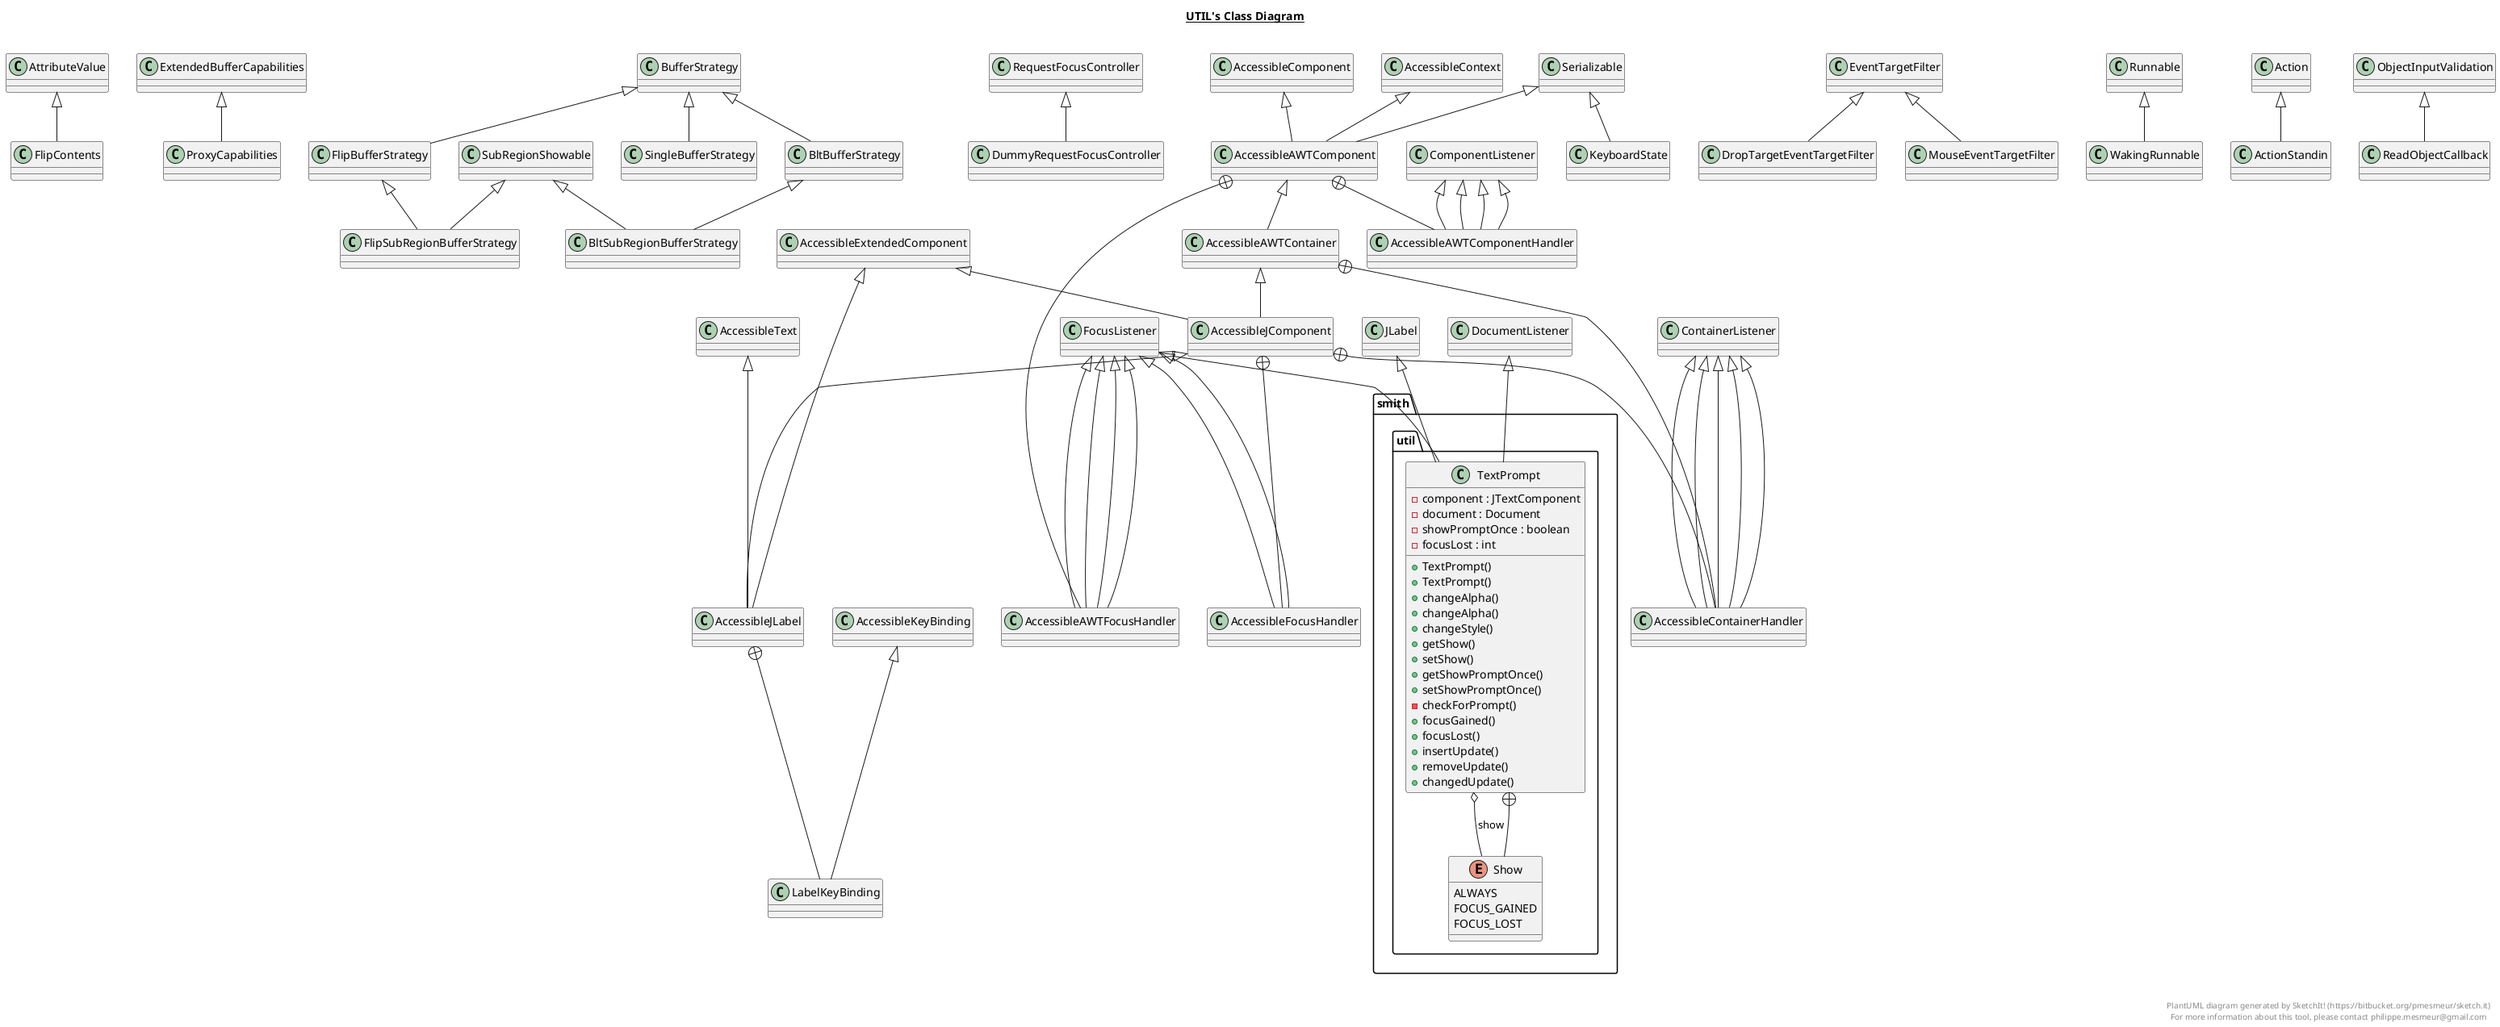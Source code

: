 @startuml

title __UTIL's Class Diagram__\n

  package smith.util {
    class TextPrompt {
        - component : JTextComponent
        - document : Document
        - showPromptOnce : boolean
        - focusLost : int
        + TextPrompt()
        + TextPrompt()
        + changeAlpha()
        + changeAlpha()
        + changeStyle()
        + getShow()
        + setShow()
        + getShowPromptOnce()
        + setShowPromptOnce()
        - checkForPrompt()
        + focusGained()
        + focusLost()
        + insertUpdate()
        + removeUpdate()
        + changedUpdate()
    }
  }
  

  package smith.util {
    enum Show {
      ALWAYS
      FOCUS_GAINED
      FOCUS_LOST
    }
  }
  

  TextPrompt -up-|> FocusListener
  TextPrompt -up-|> DocumentListener
  TextPrompt -up-|> JLabel
  TextPrompt o-- Show : show
  TextPrompt +-down- Show
  AccessibleJLabel -up-|> AccessibleText
  AccessibleJLabel -up-|> AccessibleExtendedComponent
  AccessibleJLabel -up-|> AccessibleJComponent
  AccessibleJLabel +-down- LabelKeyBinding
  LabelKeyBinding -up-|> AccessibleKeyBinding
  AccessibleFocusHandler -up-|> FocusListener
  AccessibleContainerHandler -up-|> ContainerListener
  AccessibleContainerHandler -up-|> ContainerListener
  AccessibleAWTFocusHandler -up-|> FocusListener
  AccessibleAWTComponentHandler -up-|> ComponentListener
  ReadObjectCallback -up-|> ObjectInputValidation
  AccessibleJComponent -up-|> AccessibleExtendedComponent
  AccessibleJComponent -up-|> AccessibleAWTContainer
  AccessibleJComponent +-down- AccessibleFocusHandler
  AccessibleJComponent +-down- AccessibleContainerHandler
  AccessibleFocusHandler -up-|> FocusListener
  AccessibleContainerHandler -up-|> ContainerListener
  AccessibleContainerHandler -up-|> ContainerListener
  AccessibleAWTFocusHandler -up-|> FocusListener
  AccessibleAWTComponentHandler -up-|> ComponentListener
  KeyboardState -up-|> Serializable
  ActionStandin -up-|> Action
  AccessibleAWTContainer -up-|> AccessibleAWTComponent
  AccessibleAWTContainer +-down- AccessibleContainerHandler
  AccessibleContainerHandler -up-|> ContainerListener
  AccessibleAWTFocusHandler -up-|> FocusListener
  AccessibleAWTComponentHandler -up-|> ComponentListener
  WakingRunnable -up-|> Runnable
  DropTargetEventTargetFilter -up-|> EventTargetFilter
  MouseEventTargetFilter -up-|> EventTargetFilter
  AccessibleAWTComponent -up-|> Serializable
  AccessibleAWTComponent -up-|> AccessibleComponent
  AccessibleAWTComponent -up-|> AccessibleContext
  AccessibleAWTComponent +-down- AccessibleAWTFocusHandler
  AccessibleAWTComponent +-down- AccessibleAWTComponentHandler
  AccessibleAWTFocusHandler -up-|> FocusListener
  AccessibleAWTComponentHandler -up-|> ComponentListener
  DummyRequestFocusController -up-|> RequestFocusController
  SingleBufferStrategy -up-|> BufferStrategy
  BltSubRegionBufferStrategy -up-|> SubRegionShowable
  BltSubRegionBufferStrategy -up-|> BltBufferStrategy
  FlipSubRegionBufferStrategy -up-|> SubRegionShowable
  FlipSubRegionBufferStrategy -up-|> FlipBufferStrategy
  BltBufferStrategy -up-|> BufferStrategy
  FlipBufferStrategy -up-|> BufferStrategy
  ProxyCapabilities -up-|> ExtendedBufferCapabilities
  FlipContents -up-|> AttributeValue


right footer


PlantUML diagram generated by SketchIt! (https://bitbucket.org/pmesmeur/sketch.it)
For more information about this tool, please contact philippe.mesmeur@gmail.com
endfooter

@enduml
